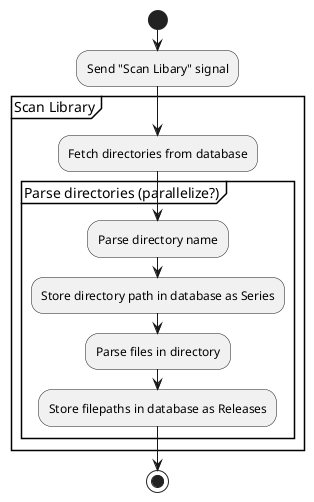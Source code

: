 @startuml
start

:Send "Scan Libary" signal;
group "Scan Library"
  :Fetch directories from database;

  group Parse directories (parallelize?)
    :Parse directory name;
    :Store directory path in database as Series;
    :Parse files in directory;
    :Store filepaths in database as Releases;
  end group
end group

stop
@enduml